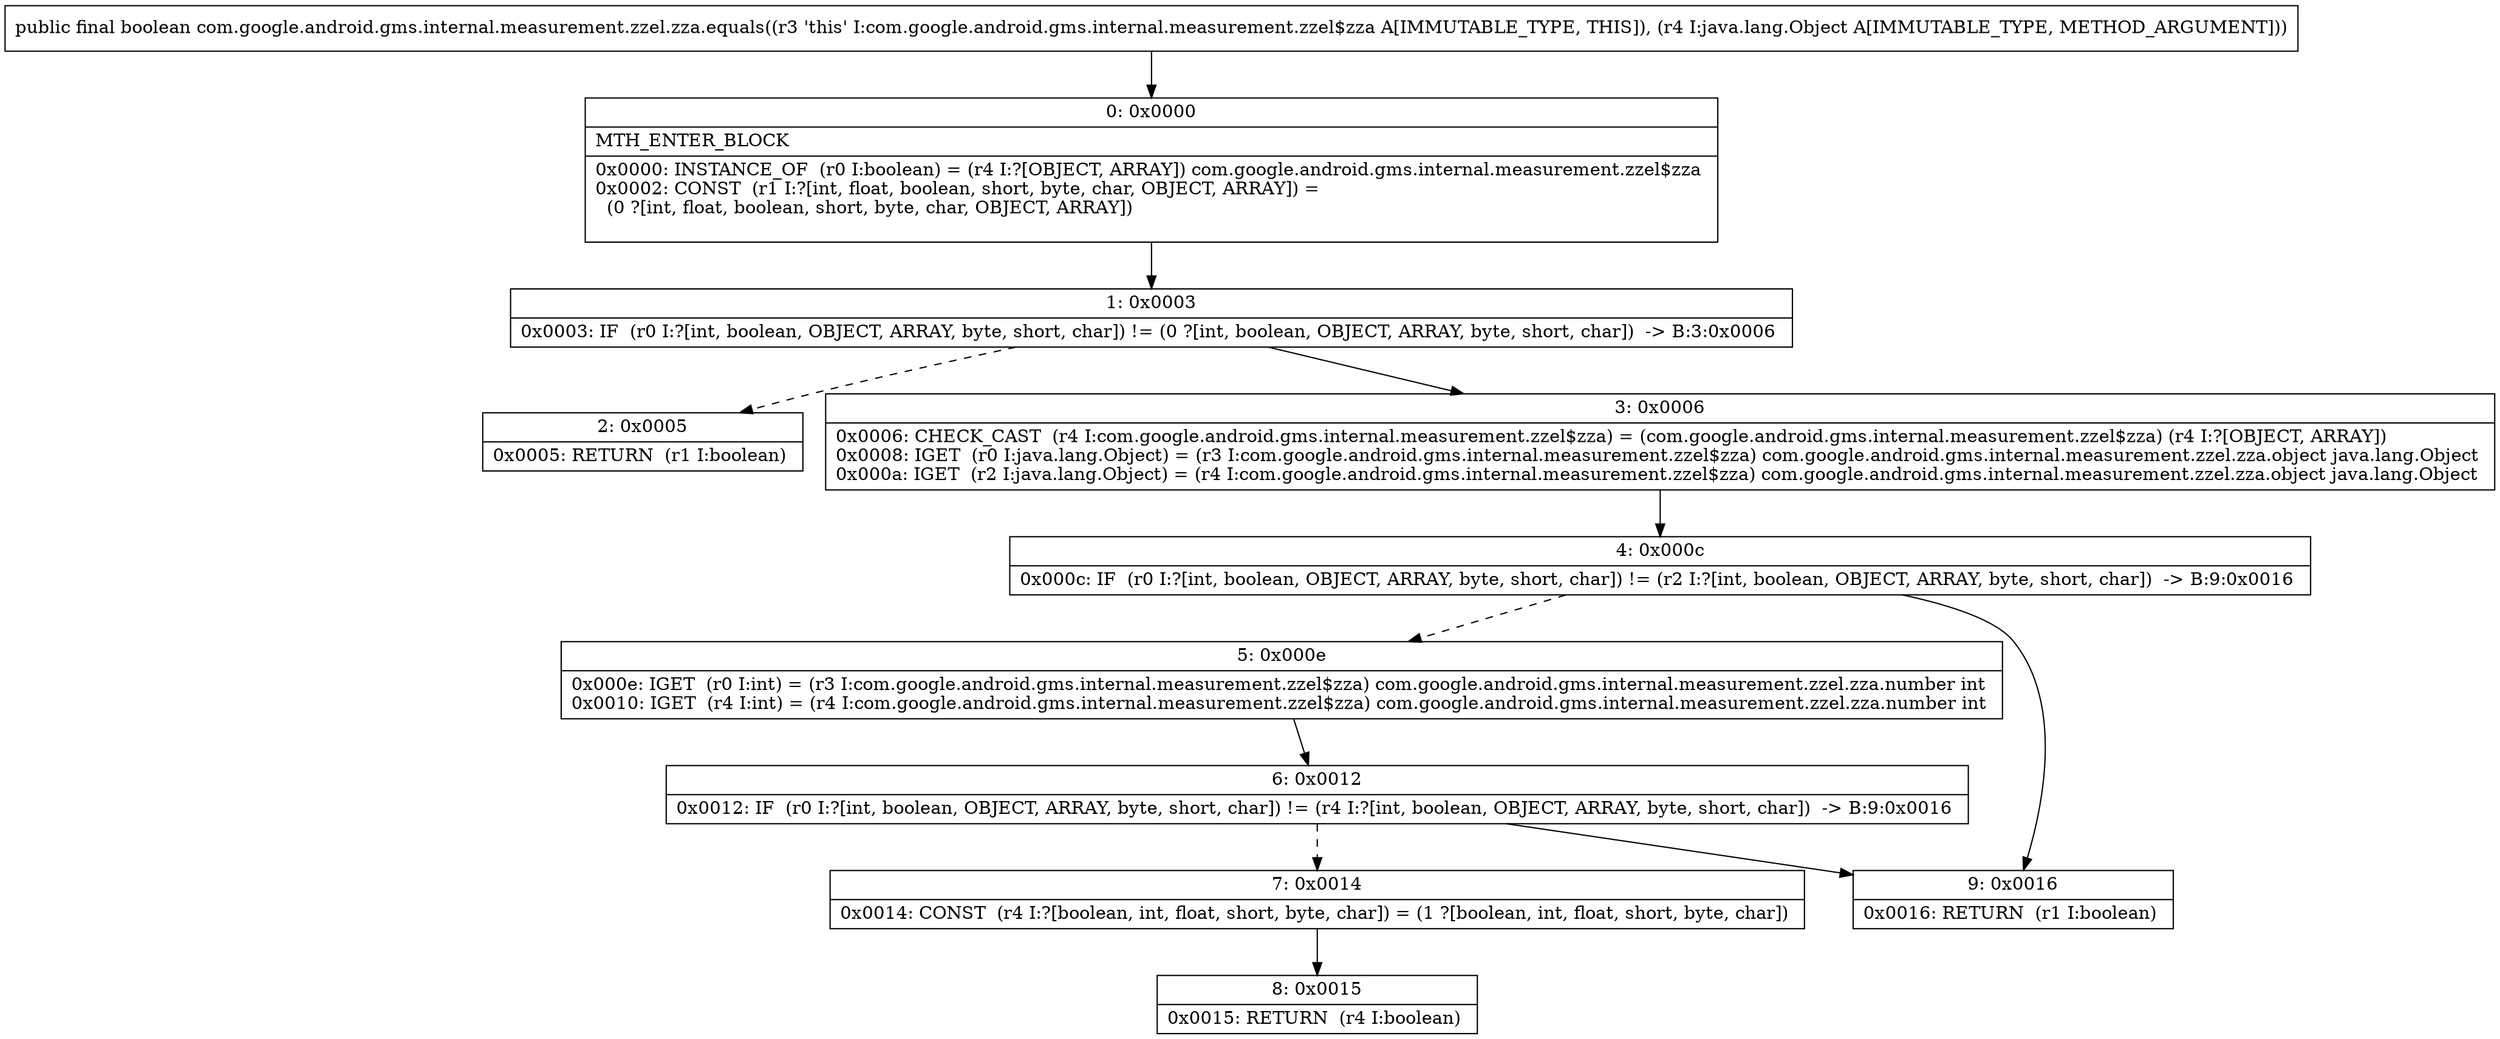 digraph "CFG forcom.google.android.gms.internal.measurement.zzel.zza.equals(Ljava\/lang\/Object;)Z" {
Node_0 [shape=record,label="{0\:\ 0x0000|MTH_ENTER_BLOCK\l|0x0000: INSTANCE_OF  (r0 I:boolean) = (r4 I:?[OBJECT, ARRAY]) com.google.android.gms.internal.measurement.zzel$zza \l0x0002: CONST  (r1 I:?[int, float, boolean, short, byte, char, OBJECT, ARRAY]) = \l  (0 ?[int, float, boolean, short, byte, char, OBJECT, ARRAY])\l \l}"];
Node_1 [shape=record,label="{1\:\ 0x0003|0x0003: IF  (r0 I:?[int, boolean, OBJECT, ARRAY, byte, short, char]) != (0 ?[int, boolean, OBJECT, ARRAY, byte, short, char])  \-\> B:3:0x0006 \l}"];
Node_2 [shape=record,label="{2\:\ 0x0005|0x0005: RETURN  (r1 I:boolean) \l}"];
Node_3 [shape=record,label="{3\:\ 0x0006|0x0006: CHECK_CAST  (r4 I:com.google.android.gms.internal.measurement.zzel$zza) = (com.google.android.gms.internal.measurement.zzel$zza) (r4 I:?[OBJECT, ARRAY]) \l0x0008: IGET  (r0 I:java.lang.Object) = (r3 I:com.google.android.gms.internal.measurement.zzel$zza) com.google.android.gms.internal.measurement.zzel.zza.object java.lang.Object \l0x000a: IGET  (r2 I:java.lang.Object) = (r4 I:com.google.android.gms.internal.measurement.zzel$zza) com.google.android.gms.internal.measurement.zzel.zza.object java.lang.Object \l}"];
Node_4 [shape=record,label="{4\:\ 0x000c|0x000c: IF  (r0 I:?[int, boolean, OBJECT, ARRAY, byte, short, char]) != (r2 I:?[int, boolean, OBJECT, ARRAY, byte, short, char])  \-\> B:9:0x0016 \l}"];
Node_5 [shape=record,label="{5\:\ 0x000e|0x000e: IGET  (r0 I:int) = (r3 I:com.google.android.gms.internal.measurement.zzel$zza) com.google.android.gms.internal.measurement.zzel.zza.number int \l0x0010: IGET  (r4 I:int) = (r4 I:com.google.android.gms.internal.measurement.zzel$zza) com.google.android.gms.internal.measurement.zzel.zza.number int \l}"];
Node_6 [shape=record,label="{6\:\ 0x0012|0x0012: IF  (r0 I:?[int, boolean, OBJECT, ARRAY, byte, short, char]) != (r4 I:?[int, boolean, OBJECT, ARRAY, byte, short, char])  \-\> B:9:0x0016 \l}"];
Node_7 [shape=record,label="{7\:\ 0x0014|0x0014: CONST  (r4 I:?[boolean, int, float, short, byte, char]) = (1 ?[boolean, int, float, short, byte, char]) \l}"];
Node_8 [shape=record,label="{8\:\ 0x0015|0x0015: RETURN  (r4 I:boolean) \l}"];
Node_9 [shape=record,label="{9\:\ 0x0016|0x0016: RETURN  (r1 I:boolean) \l}"];
MethodNode[shape=record,label="{public final boolean com.google.android.gms.internal.measurement.zzel.zza.equals((r3 'this' I:com.google.android.gms.internal.measurement.zzel$zza A[IMMUTABLE_TYPE, THIS]), (r4 I:java.lang.Object A[IMMUTABLE_TYPE, METHOD_ARGUMENT])) }"];
MethodNode -> Node_0;
Node_0 -> Node_1;
Node_1 -> Node_2[style=dashed];
Node_1 -> Node_3;
Node_3 -> Node_4;
Node_4 -> Node_5[style=dashed];
Node_4 -> Node_9;
Node_5 -> Node_6;
Node_6 -> Node_7[style=dashed];
Node_6 -> Node_9;
Node_7 -> Node_8;
}

